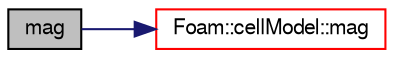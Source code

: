 digraph "mag"
{
  bgcolor="transparent";
  edge [fontname="FreeSans",fontsize="10",labelfontname="FreeSans",labelfontsize="10"];
  node [fontname="FreeSans",fontsize="10",shape=record];
  rankdir="LR";
  Node100 [label="mag",height=0.2,width=0.4,color="black", fillcolor="grey75", style="filled", fontcolor="black"];
  Node100 -> Node101 [color="midnightblue",fontsize="10",style="solid",fontname="FreeSans"];
  Node101 [label="Foam::cellModel::mag",height=0.2,width=0.4,color="red",URL="$a27198.html#a9303595a7a8918e4571a3211d52ef164",tooltip="Cell volume. "];
}
